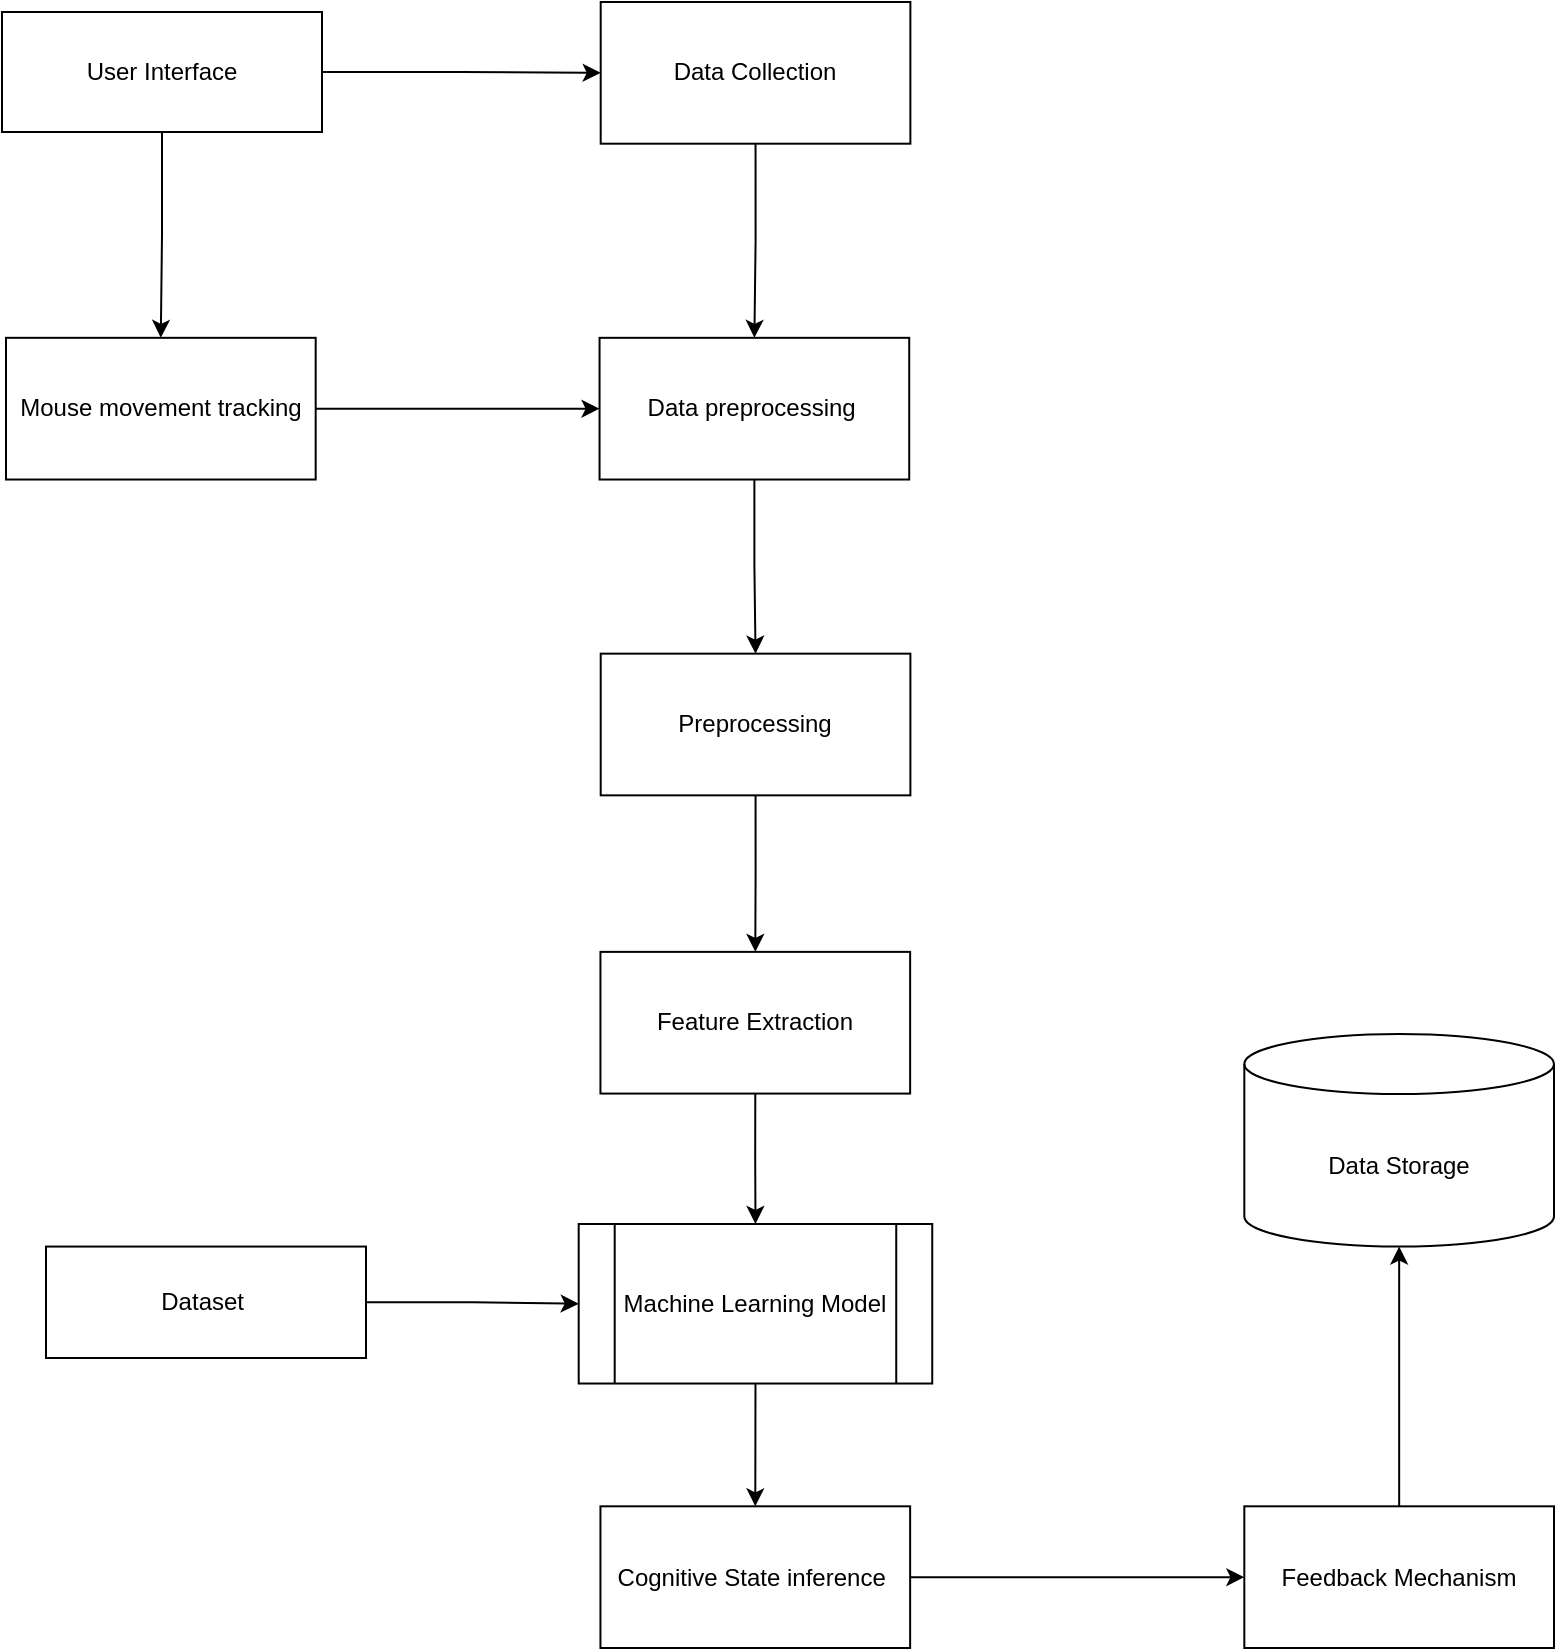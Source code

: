 <mxfile version="22.1.4" type="device">
  <diagram name="Page-1" id="bmRvAPlW8Tm4kdZhnWfX">
    <mxGraphModel dx="1737" dy="2030" grid="1" gridSize="10" guides="1" tooltips="1" connect="1" arrows="1" fold="1" page="1" pageScale="1" pageWidth="850" pageHeight="1100" math="0" shadow="0">
      <root>
        <mxCell id="0" />
        <mxCell id="1" parent="0" />
        <mxCell id="xdmK-oxt3Az0c-MyQFF7-1" value="Mouse movement tracking" style="rounded=0;whiteSpace=wrap;html=1;" vertex="1" parent="1">
          <mxGeometry x="40" y="352.916" width="154.839" height="70.843" as="geometry" />
        </mxCell>
        <mxCell id="xdmK-oxt3Az0c-MyQFF7-17" style="edgeStyle=orthogonalEdgeStyle;rounded=0;orthogonalLoop=1;jettySize=auto;html=1;exitX=0.5;exitY=1;exitDx=0;exitDy=0;entryX=0.5;entryY=0;entryDx=0;entryDy=0;" edge="1" parent="1" source="xdmK-oxt3Az0c-MyQFF7-2" target="xdmK-oxt3Az0c-MyQFF7-7">
          <mxGeometry relative="1" as="geometry" />
        </mxCell>
        <mxCell id="xdmK-oxt3Az0c-MyQFF7-2" value="Data preprocessing&amp;nbsp;" style="rounded=0;whiteSpace=wrap;html=1;" vertex="1" parent="1">
          <mxGeometry x="336.774" y="352.916" width="154.839" height="70.843" as="geometry" />
        </mxCell>
        <mxCell id="xdmK-oxt3Az0c-MyQFF7-5" style="edgeStyle=orthogonalEdgeStyle;rounded=0;orthogonalLoop=1;jettySize=auto;html=1;exitX=1;exitY=0.5;exitDx=0;exitDy=0;entryX=0;entryY=0.5;entryDx=0;entryDy=0;" edge="1" parent="1" source="xdmK-oxt3Az0c-MyQFF7-1" target="xdmK-oxt3Az0c-MyQFF7-2">
          <mxGeometry relative="1" as="geometry" />
        </mxCell>
        <mxCell id="xdmK-oxt3Az0c-MyQFF7-28" style="edgeStyle=orthogonalEdgeStyle;rounded=0;orthogonalLoop=1;jettySize=auto;html=1;exitX=0.5;exitY=1;exitDx=0;exitDy=0;entryX=0.5;entryY=0;entryDx=0;entryDy=0;" edge="1" parent="1" source="xdmK-oxt3Az0c-MyQFF7-3" target="xdmK-oxt3Az0c-MyQFF7-2">
          <mxGeometry relative="1" as="geometry" />
        </mxCell>
        <mxCell id="xdmK-oxt3Az0c-MyQFF7-3" value="Data Collection" style="rounded=0;whiteSpace=wrap;html=1;" vertex="1" parent="1">
          <mxGeometry x="337.35" y="185" width="154.839" height="70.843" as="geometry" />
        </mxCell>
        <mxCell id="xdmK-oxt3Az0c-MyQFF7-18" style="edgeStyle=orthogonalEdgeStyle;rounded=0;orthogonalLoop=1;jettySize=auto;html=1;exitX=0.5;exitY=1;exitDx=0;exitDy=0;entryX=0.5;entryY=0;entryDx=0;entryDy=0;" edge="1" parent="1" source="xdmK-oxt3Az0c-MyQFF7-7" target="xdmK-oxt3Az0c-MyQFF7-8">
          <mxGeometry relative="1" as="geometry" />
        </mxCell>
        <mxCell id="xdmK-oxt3Az0c-MyQFF7-7" value="Preprocessing" style="rounded=0;whiteSpace=wrap;html=1;" vertex="1" parent="1">
          <mxGeometry x="337.355" y="510.831" width="154.839" height="70.843" as="geometry" />
        </mxCell>
        <mxCell id="xdmK-oxt3Az0c-MyQFF7-19" style="edgeStyle=orthogonalEdgeStyle;rounded=0;orthogonalLoop=1;jettySize=auto;html=1;exitX=0.5;exitY=1;exitDx=0;exitDy=0;entryX=0.5;entryY=0;entryDx=0;entryDy=0;" edge="1" parent="1" source="xdmK-oxt3Az0c-MyQFF7-8" target="xdmK-oxt3Az0c-MyQFF7-14">
          <mxGeometry relative="1" as="geometry" />
        </mxCell>
        <mxCell id="xdmK-oxt3Az0c-MyQFF7-8" value="Feature Extraction" style="rounded=0;whiteSpace=wrap;html=1;" vertex="1" parent="1">
          <mxGeometry x="337.226" y="659.94" width="154.839" height="70.843" as="geometry" />
        </mxCell>
        <mxCell id="xdmK-oxt3Az0c-MyQFF7-21" style="edgeStyle=orthogonalEdgeStyle;rounded=0;orthogonalLoop=1;jettySize=auto;html=1;exitX=1;exitY=0.5;exitDx=0;exitDy=0;entryX=0;entryY=0.5;entryDx=0;entryDy=0;" edge="1" parent="1" source="xdmK-oxt3Az0c-MyQFF7-11" target="xdmK-oxt3Az0c-MyQFF7-12">
          <mxGeometry relative="1" as="geometry" />
        </mxCell>
        <mxCell id="xdmK-oxt3Az0c-MyQFF7-11" value="Cognitive State inference&amp;nbsp;" style="rounded=0;whiteSpace=wrap;html=1;" vertex="1" parent="1">
          <mxGeometry x="337.226" y="937.157" width="154.839" height="70.843" as="geometry" />
        </mxCell>
        <mxCell id="xdmK-oxt3Az0c-MyQFF7-12" value="Feedback Mechanism" style="rounded=0;whiteSpace=wrap;html=1;" vertex="1" parent="1">
          <mxGeometry x="659.161" y="937.157" width="154.839" height="70.843" as="geometry" />
        </mxCell>
        <mxCell id="xdmK-oxt3Az0c-MyQFF7-20" style="edgeStyle=orthogonalEdgeStyle;rounded=0;orthogonalLoop=1;jettySize=auto;html=1;exitX=0.5;exitY=1;exitDx=0;exitDy=0;entryX=0.5;entryY=0;entryDx=0;entryDy=0;" edge="1" parent="1" source="xdmK-oxt3Az0c-MyQFF7-14" target="xdmK-oxt3Az0c-MyQFF7-11">
          <mxGeometry relative="1" as="geometry" />
        </mxCell>
        <mxCell id="xdmK-oxt3Az0c-MyQFF7-14" value="Machine Learning Model" style="shape=process;whiteSpace=wrap;html=1;backgroundOutline=1;" vertex="1" parent="1">
          <mxGeometry x="326.35" y="796" width="176.77" height="79.76" as="geometry" />
        </mxCell>
        <mxCell id="xdmK-oxt3Az0c-MyQFF7-15" value="Data Storage" style="shape=cylinder3;whiteSpace=wrap;html=1;boundedLbl=1;backgroundOutline=1;size=15;" vertex="1" parent="1">
          <mxGeometry x="659.161" y="701.012" width="154.839" height="106.265" as="geometry" />
        </mxCell>
        <mxCell id="xdmK-oxt3Az0c-MyQFF7-22" style="edgeStyle=orthogonalEdgeStyle;rounded=0;orthogonalLoop=1;jettySize=auto;html=1;exitX=0.5;exitY=0;exitDx=0;exitDy=0;entryX=0.5;entryY=1;entryDx=0;entryDy=0;entryPerimeter=0;" edge="1" parent="1" source="xdmK-oxt3Az0c-MyQFF7-12" target="xdmK-oxt3Az0c-MyQFF7-15">
          <mxGeometry relative="1" as="geometry" />
        </mxCell>
        <mxCell id="xdmK-oxt3Az0c-MyQFF7-25" style="edgeStyle=orthogonalEdgeStyle;rounded=0;orthogonalLoop=1;jettySize=auto;html=1;exitX=0.5;exitY=1;exitDx=0;exitDy=0;" edge="1" parent="1" source="xdmK-oxt3Az0c-MyQFF7-23" target="xdmK-oxt3Az0c-MyQFF7-1">
          <mxGeometry relative="1" as="geometry" />
        </mxCell>
        <mxCell id="xdmK-oxt3Az0c-MyQFF7-27" style="edgeStyle=orthogonalEdgeStyle;rounded=0;orthogonalLoop=1;jettySize=auto;html=1;exitX=1;exitY=0.5;exitDx=0;exitDy=0;entryX=0;entryY=0.5;entryDx=0;entryDy=0;" edge="1" parent="1" source="xdmK-oxt3Az0c-MyQFF7-23" target="xdmK-oxt3Az0c-MyQFF7-3">
          <mxGeometry relative="1" as="geometry" />
        </mxCell>
        <mxCell id="xdmK-oxt3Az0c-MyQFF7-23" value="User Interface" style="rounded=0;whiteSpace=wrap;html=1;" vertex="1" parent="1">
          <mxGeometry x="38" y="190" width="160" height="60" as="geometry" />
        </mxCell>
        <mxCell id="xdmK-oxt3Az0c-MyQFF7-30" style="edgeStyle=orthogonalEdgeStyle;rounded=0;orthogonalLoop=1;jettySize=auto;html=1;exitX=1;exitY=0.5;exitDx=0;exitDy=0;entryX=0;entryY=0.5;entryDx=0;entryDy=0;" edge="1" parent="1" source="xdmK-oxt3Az0c-MyQFF7-29" target="xdmK-oxt3Az0c-MyQFF7-14">
          <mxGeometry relative="1" as="geometry" />
        </mxCell>
        <mxCell id="xdmK-oxt3Az0c-MyQFF7-29" value="Dataset&amp;nbsp;" style="rounded=0;whiteSpace=wrap;html=1;" vertex="1" parent="1">
          <mxGeometry x="60" y="807.28" width="160" height="55.72" as="geometry" />
        </mxCell>
      </root>
    </mxGraphModel>
  </diagram>
</mxfile>
